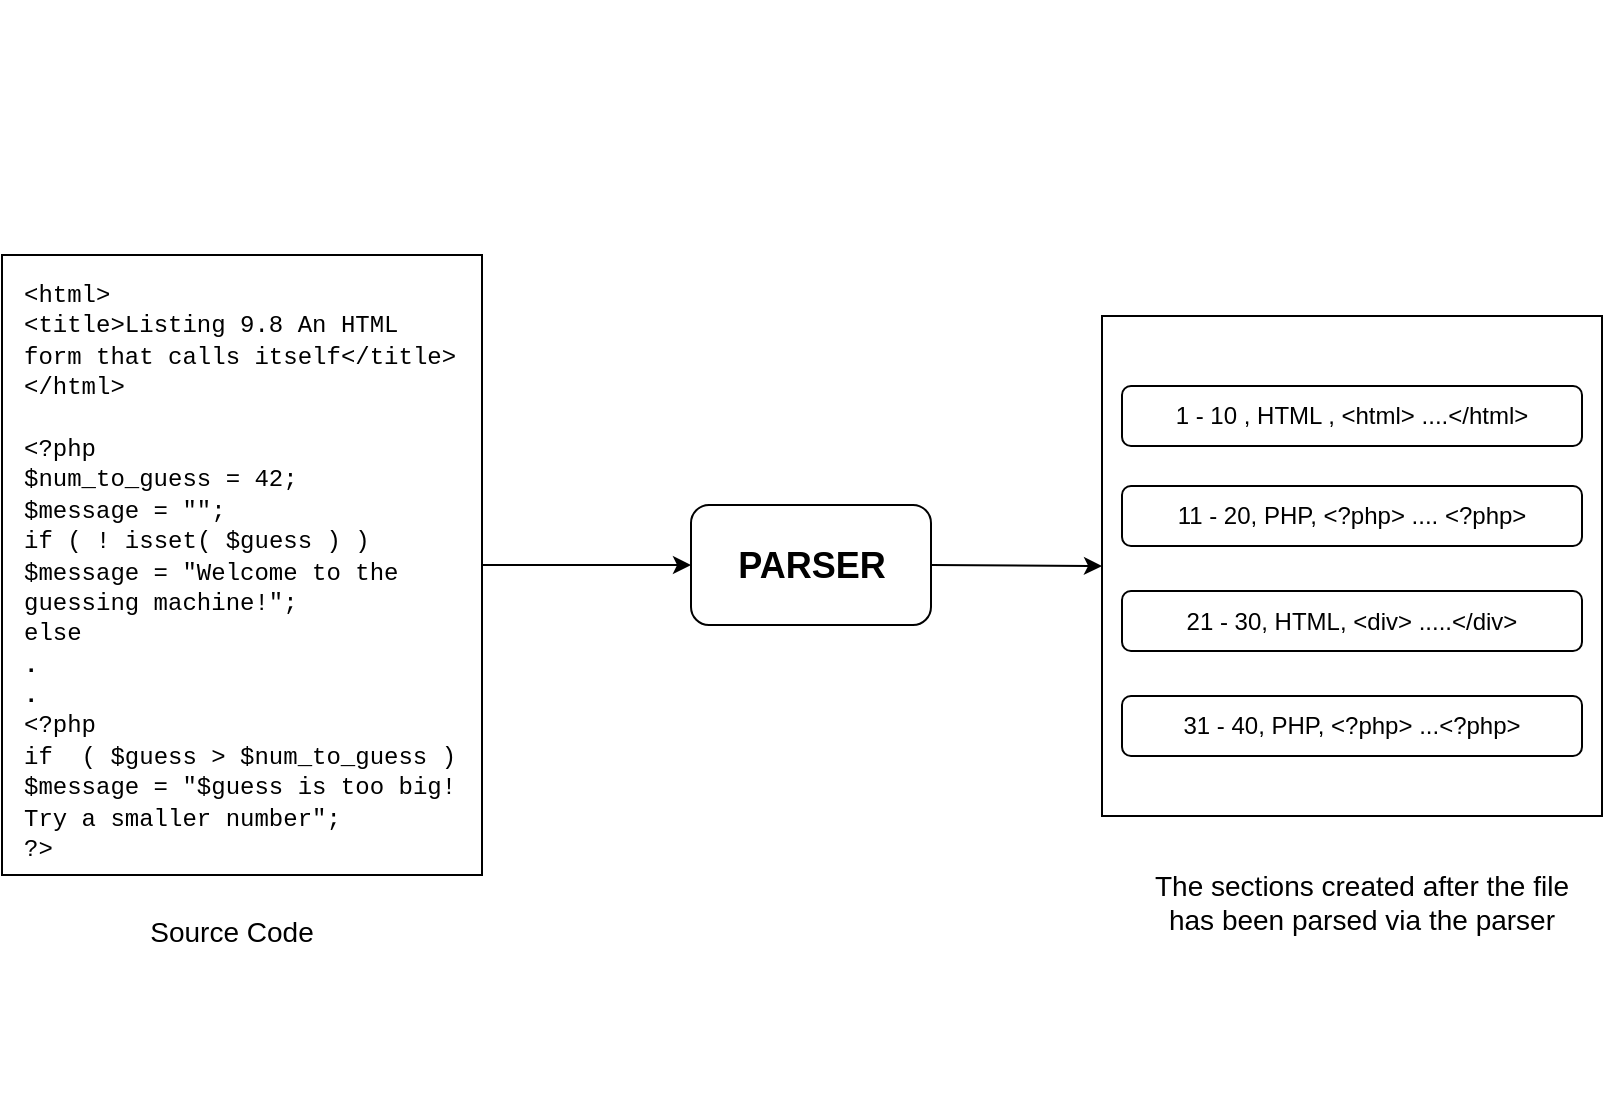 <mxfile version="10.5.4" type="google"><diagram id="Hi_HLOuCFo0VNXon0m1z" name="Page-1"><mxGraphModel dx="1271" dy="1653" grid="1" gridSize="10" guides="1" tooltips="1" connect="1" arrows="1" fold="1" page="1" pageScale="1" pageWidth="850" pageHeight="1100" math="0" shadow="0"><root><mxCell id="0"/><mxCell id="1" parent="0"/><mxCell id="AUrUjHZFFXNBQZxDGIQE-1" value="" style="whiteSpace=wrap;html=1;aspect=fixed;" vertex="1" parent="1"><mxGeometry x="570" y="83" width="250" height="250" as="geometry"/></mxCell><mxCell id="AUrUjHZFFXNBQZxDGIQE-2" value="1 - 10 , HTML , &amp;lt;html&amp;gt; ....&amp;lt;/html&amp;gt;" style="rounded=1;whiteSpace=wrap;html=1;" vertex="1" parent="1"><mxGeometry x="580" y="118" width="230" height="30" as="geometry"/></mxCell><mxCell id="AUrUjHZFFXNBQZxDGIQE-3" value="11 - 20, PHP, &amp;lt;?php&amp;gt; .... &amp;lt;?php&amp;gt;" style="rounded=1;whiteSpace=wrap;html=1;" vertex="1" parent="1"><mxGeometry x="580" y="168" width="230" height="30" as="geometry"/></mxCell><mxCell id="AUrUjHZFFXNBQZxDGIQE-4" value="21 - 30, HTML, &amp;lt;div&amp;gt; .....&amp;lt;/div&amp;gt;" style="rounded=1;whiteSpace=wrap;html=1;" vertex="1" parent="1"><mxGeometry x="580" y="220.5" width="230" height="30" as="geometry"/></mxCell><mxCell id="AUrUjHZFFXNBQZxDGIQE-5" value="31 - 40, PHP, &amp;lt;?php&amp;gt; ...&amp;lt;?php&amp;gt;" style="rounded=1;whiteSpace=wrap;html=1;" vertex="1" parent="1"><mxGeometry x="580" y="273" width="230" height="30" as="geometry"/></mxCell><mxCell id="AUrUjHZFFXNBQZxDGIQE-7" value="&lt;font style=&quot;font-size: 14px&quot;&gt;The sections created after the file &lt;br&gt;has been parsed via the parser&lt;/font&gt;" style="text;html=1;strokeColor=none;fillColor=none;align=center;verticalAlign=middle;whiteSpace=wrap;rounded=0;" vertex="1" parent="1"><mxGeometry x="570" y="340" width="260" height="71" as="geometry"/></mxCell><mxCell id="AUrUjHZFFXNBQZxDGIQE-16" style="edgeStyle=orthogonalEdgeStyle;rounded=0;orthogonalLoop=1;jettySize=auto;html=1;entryX=0;entryY=0.5;entryDx=0;entryDy=0;" edge="1" parent="1" source="AUrUjHZFFXNBQZxDGIQE-8" target="AUrUjHZFFXNBQZxDGIQE-14"><mxGeometry relative="1" as="geometry"/></mxCell><mxCell id="AUrUjHZFFXNBQZxDGIQE-8" value="" style="rounded=0;whiteSpace=wrap;html=1;" vertex="1" parent="1"><mxGeometry x="20" y="52.5" width="240" height="310" as="geometry"/></mxCell><mxCell id="AUrUjHZFFXNBQZxDGIQE-9" value="&lt;div align=&quot;left&quot;&gt;&lt;font face=&quot;Courier New&quot;&gt;&lt;br&gt;&lt;/font&gt;&lt;/div&gt;&lt;div align=&quot;left&quot;&gt;&lt;font face=&quot;Courier New&quot;&gt;&lt;br&gt;&lt;/font&gt;&lt;/div&gt;&lt;div align=&quot;left&quot;&gt;&lt;font face=&quot;Courier New&quot;&gt;&lt;span id=&quot;docs-internal-guid-fe8faa27-7fff-ca9b-5056-1eb549184382&quot;&gt;&lt;br&gt;&lt;/span&gt;&lt;/font&gt;&lt;/div&gt;&lt;div align=&quot;left&quot;&gt;&lt;font face=&quot;Courier New&quot;&gt;&lt;span id=&quot;docs-internal-guid-fe8faa27-7fff-ca9b-5056-1eb549184382&quot;&gt;&lt;br&gt;&lt;/span&gt;&lt;/font&gt;&lt;/div&gt;&lt;div align=&quot;left&quot;&gt;&lt;font face=&quot;Courier New&quot;&gt;&lt;span id=&quot;docs-internal-guid-fe8faa27-7fff-ca9b-5056-1eb549184382&quot;&gt;&lt;br&gt;&lt;/span&gt;&lt;/font&gt;&lt;/div&gt;&lt;div align=&quot;left&quot;&gt;&lt;font face=&quot;Courier New&quot;&gt;&lt;span id=&quot;docs-internal-guid-fe8faa27-7fff-ca9b-5056-1eb549184382&quot;&gt;&lt;br&gt;&lt;/span&gt;&lt;/font&gt;&lt;/div&gt;&lt;div align=&quot;left&quot;&gt;&lt;font face=&quot;Courier New&quot;&gt;&lt;span id=&quot;docs-internal-guid-fe8faa27-7fff-ca9b-5056-1eb549184382&quot;&gt;&lt;br&gt;&lt;/span&gt;&lt;/font&gt;&lt;/div&gt;&lt;div align=&quot;left&quot;&gt;&lt;font face=&quot;Courier New&quot;&gt;&lt;span id=&quot;docs-internal-guid-fe8faa27-7fff-ca9b-5056-1eb549184382&quot;&gt;&lt;br&gt;&lt;/span&gt;&lt;/font&gt;&lt;/div&gt;&lt;div align=&quot;left&quot;&gt;&lt;font face=&quot;Courier New&quot;&gt;&lt;span id=&quot;docs-internal-guid-fe8faa27-7fff-ca9b-5056-1eb549184382&quot;&gt;&lt;br&gt;&lt;/span&gt;&lt;/font&gt;&lt;/div&gt;&lt;div align=&quot;left&quot;&gt;&lt;font face=&quot;Courier New&quot;&gt;&lt;span id=&quot;docs-internal-guid-fe8faa27-7fff-ca9b-5056-1eb549184382&quot;&gt;&amp;lt;&lt;/span&gt;&lt;span&gt;html&lt;/span&gt;&lt;span&gt;&amp;gt;&lt;/span&gt;&lt;span&gt;&lt;br&gt;&lt;/span&gt;&lt;span&gt;&amp;lt;&lt;/span&gt;&lt;span&gt;title&lt;/span&gt;&lt;span&gt;&amp;gt;&lt;/span&gt;&lt;span&gt;Listing 9.8 An HTML form that calls itself&lt;/span&gt;&lt;span&gt;&amp;lt;/&lt;/span&gt;&lt;span&gt;title&lt;/span&gt;&lt;span&gt;&amp;gt;&lt;/span&gt;&lt;span&gt;&lt;br&gt;&lt;/span&gt;&lt;span&gt;&amp;lt;/&lt;/span&gt;&lt;span&gt;html&lt;/span&gt;&lt;span&gt;&amp;gt;&lt;/span&gt;&lt;span&gt;&lt;br&gt;&lt;/span&gt;&lt;span&gt;&lt;br&gt;&lt;/span&gt;&lt;span&gt;&amp;lt;?php&lt;/span&gt;&lt;span&gt;&lt;br&gt;&lt;/span&gt;&lt;span&gt;$num_to_guess = &lt;/span&gt;&lt;span&gt;42&lt;/span&gt;&lt;span&gt;;&lt;/span&gt;&lt;span&gt;&lt;br&gt;&lt;/span&gt;&lt;span&gt;$message = &lt;/span&gt;&lt;span&gt;&quot;&quot;&lt;/span&gt;&lt;span&gt;;&lt;/span&gt;&lt;span&gt;&lt;br&gt;&lt;/span&gt;&lt;span&gt;if&lt;/span&gt;&lt;span&gt; ( ! &lt;/span&gt;&lt;span&gt;isset&lt;/span&gt;&lt;span&gt;( $guess ) )&lt;/span&gt;&lt;span&gt;&lt;br&gt;&lt;/span&gt;&lt;span&gt;$message = &lt;/span&gt;&lt;span&gt;&quot;Welcome to the guessing machine!&quot;&lt;/span&gt;&lt;span&gt;;&lt;/span&gt;&lt;span&gt;&lt;br&gt;&lt;/span&gt;&lt;/font&gt;&lt;div&gt;&lt;font face=&quot;Courier New&quot;&gt;&lt;span&gt;else&lt;/span&gt;&lt;/font&gt;&lt;/div&gt;&lt;/div&gt;&lt;div align=&quot;left&quot;&gt;&lt;font face=&quot;Courier New&quot;&gt;&lt;b&gt;.&lt;/b&gt;&lt;/font&gt;&lt;/div&gt;&lt;div align=&quot;left&quot;&gt;&lt;font face=&quot;Courier New&quot;&gt;&lt;b&gt;.&lt;/b&gt;&lt;/font&gt;&lt;/div&gt;&lt;div align=&quot;left&quot;&gt;&lt;font face=&quot;Courier New&quot;&gt;&lt;span id=&quot;docs-internal-guid-9ca26335-7fff-61e2-8370-5463c2f5ac92&quot;&gt;&amp;lt;?php&lt;/span&gt;&lt;span&gt;&lt;br&gt;&lt;/span&gt;&lt;span&gt;if&lt;/span&gt;&lt;span&gt; &amp;nbsp;( $guess &amp;gt; $num_to_guess )&lt;/span&gt;&lt;span&gt;&lt;br&gt;&lt;/span&gt;&lt;span&gt;$message = &lt;/span&gt;&lt;span&gt;&quot;$guess is too big! Try a smaller number&quot;&lt;/span&gt;&lt;span&gt;;&lt;/span&gt;&lt;span&gt;&lt;br&gt;&lt;/span&gt;&lt;span&gt;?&amp;gt;&lt;/span&gt;&lt;/font&gt;&lt;/div&gt;&lt;div&gt;&lt;font face=&quot;Courier New&quot;&gt;&lt;br&gt;&lt;/font&gt;&lt;/div&gt;&lt;div&gt;&lt;font face=&quot;Courier New&quot;&gt;&lt;br&gt;&lt;/font&gt;&lt;/div&gt;&lt;div&gt;&lt;font face=&quot;Courier New&quot;&gt;&lt;br&gt;&lt;/font&gt;&lt;/div&gt;&lt;div&gt;&lt;font face=&quot;Courier New&quot;&gt;&lt;br&gt;&lt;/font&gt;&lt;/div&gt;&lt;div&gt;&lt;font face=&quot;Courier New&quot;&gt;&lt;br&gt;&lt;/font&gt;&lt;/div&gt;&lt;div&gt;&lt;font face=&quot;Courier New&quot;&gt;&lt;br&gt;&lt;/font&gt;&lt;/div&gt;&lt;div&gt;&lt;font face=&quot;Courier New&quot;&gt;&lt;br&gt;&lt;/font&gt;&lt;/div&gt;&lt;div&gt;&lt;font face=&quot;Courier New&quot;&gt;&lt;br&gt;&lt;/font&gt;&lt;/div&gt;" style="text;html=1;strokeColor=none;fillColor=none;align=center;verticalAlign=middle;whiteSpace=wrap;rounded=0;" vertex="1" parent="1"><mxGeometry x="30" y="92.5" width="220" height="220" as="geometry"/></mxCell><mxCell id="AUrUjHZFFXNBQZxDGIQE-14" value="&lt;font style=&quot;font-size: 18px&quot;&gt;&lt;b&gt;PARSER&lt;/b&gt;&lt;/font&gt;" style="rounded=1;whiteSpace=wrap;html=1;" vertex="1" parent="1"><mxGeometry x="364.5" y="177.5" width="120" height="60" as="geometry"/></mxCell><mxCell id="AUrUjHZFFXNBQZxDGIQE-18" value="" style="endArrow=classic;html=1;entryX=0;entryY=0.5;entryDx=0;entryDy=0;exitX=1;exitY=0.5;exitDx=0;exitDy=0;" edge="1" parent="1" source="AUrUjHZFFXNBQZxDGIQE-14" target="AUrUjHZFFXNBQZxDGIQE-1"><mxGeometry width="50" height="50" relative="1" as="geometry"><mxPoint x="484.5" y="232.5" as="sourcePoint"/><mxPoint x="534.5" y="182.5" as="targetPoint"/></mxGeometry></mxCell><mxCell id="AUrUjHZFFXNBQZxDGIQE-19" value="&lt;font style=&quot;font-size: 14px&quot;&gt;Source Code&lt;/font&gt;" style="text;html=1;strokeColor=none;fillColor=none;align=center;verticalAlign=middle;whiteSpace=wrap;rounded=0;" vertex="1" parent="1"><mxGeometry x="60" y="371" width="150" height="40" as="geometry"/></mxCell></root></mxGraphModel></diagram></mxfile>
